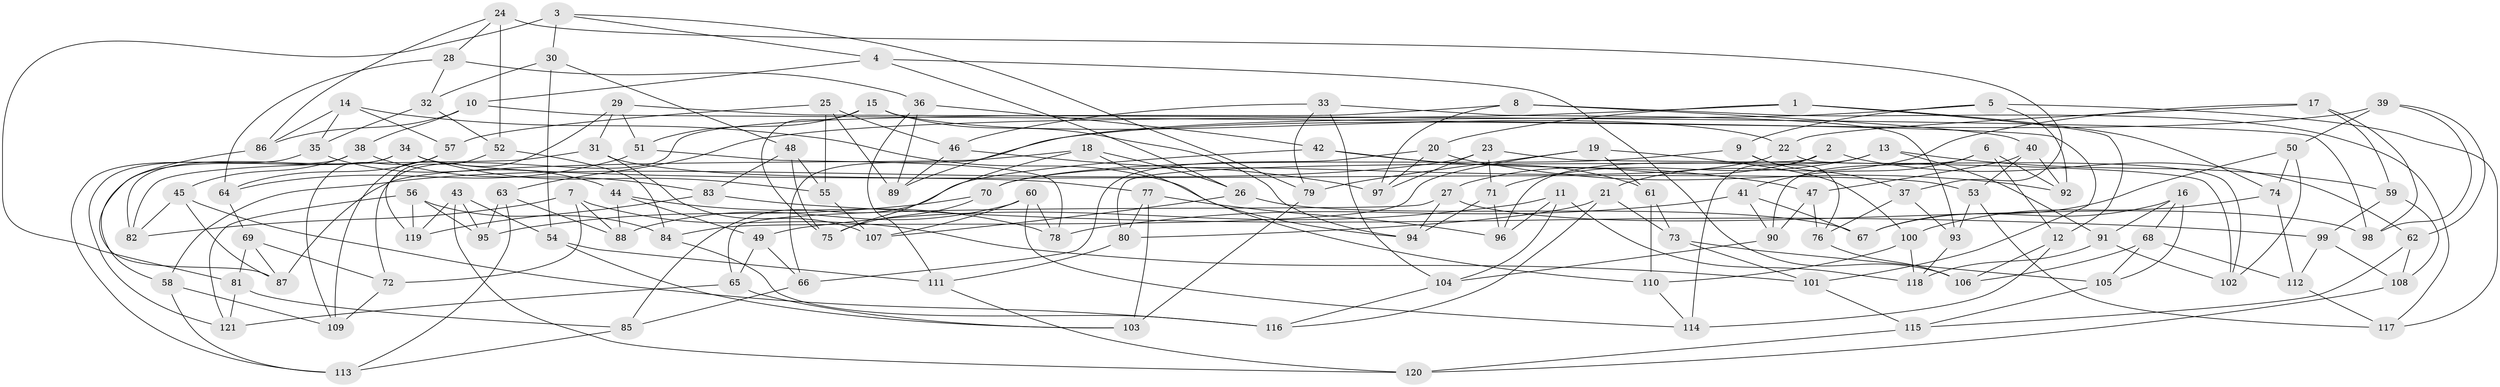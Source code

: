 // coarse degree distribution, {4: 0.5357142857142857, 6: 0.36904761904761907, 5: 0.07142857142857142, 3: 0.023809523809523808}
// Generated by graph-tools (version 1.1) at 2025/24/03/03/25 07:24:28]
// undirected, 121 vertices, 242 edges
graph export_dot {
graph [start="1"]
  node [color=gray90,style=filled];
  1;
  2;
  3;
  4;
  5;
  6;
  7;
  8;
  9;
  10;
  11;
  12;
  13;
  14;
  15;
  16;
  17;
  18;
  19;
  20;
  21;
  22;
  23;
  24;
  25;
  26;
  27;
  28;
  29;
  30;
  31;
  32;
  33;
  34;
  35;
  36;
  37;
  38;
  39;
  40;
  41;
  42;
  43;
  44;
  45;
  46;
  47;
  48;
  49;
  50;
  51;
  52;
  53;
  54;
  55;
  56;
  57;
  58;
  59;
  60;
  61;
  62;
  63;
  64;
  65;
  66;
  67;
  68;
  69;
  70;
  71;
  72;
  73;
  74;
  75;
  76;
  77;
  78;
  79;
  80;
  81;
  82;
  83;
  84;
  85;
  86;
  87;
  88;
  89;
  90;
  91;
  92;
  93;
  94;
  95;
  96;
  97;
  98;
  99;
  100;
  101;
  102;
  103;
  104;
  105;
  106;
  107;
  108;
  109;
  110;
  111;
  112;
  113;
  114;
  115;
  116;
  117;
  118;
  119;
  120;
  121;
  1 -- 12;
  1 -- 74;
  1 -- 20;
  1 -- 63;
  2 -- 27;
  2 -- 114;
  2 -- 80;
  2 -- 62;
  3 -- 79;
  3 -- 30;
  3 -- 81;
  3 -- 4;
  4 -- 26;
  4 -- 106;
  4 -- 10;
  5 -- 89;
  5 -- 117;
  5 -- 9;
  5 -- 92;
  6 -- 12;
  6 -- 90;
  6 -- 92;
  6 -- 41;
  7 -- 72;
  7 -- 101;
  7 -- 82;
  7 -- 88;
  8 -- 72;
  8 -- 40;
  8 -- 97;
  8 -- 117;
  9 -- 76;
  9 -- 70;
  9 -- 37;
  10 -- 101;
  10 -- 38;
  10 -- 86;
  11 -- 118;
  11 -- 49;
  11 -- 104;
  11 -- 96;
  12 -- 106;
  12 -- 114;
  13 -- 96;
  13 -- 71;
  13 -- 91;
  13 -- 59;
  14 -- 35;
  14 -- 86;
  14 -- 57;
  14 -- 94;
  15 -- 22;
  15 -- 51;
  15 -- 75;
  15 -- 94;
  16 -- 68;
  16 -- 67;
  16 -- 105;
  16 -- 91;
  17 -- 22;
  17 -- 59;
  17 -- 21;
  17 -- 98;
  18 -- 75;
  18 -- 110;
  18 -- 26;
  18 -- 87;
  19 -- 84;
  19 -- 79;
  19 -- 61;
  19 -- 100;
  20 -- 92;
  20 -- 66;
  20 -- 97;
  21 -- 80;
  21 -- 73;
  21 -- 116;
  22 -- 102;
  22 -- 70;
  23 -- 102;
  23 -- 71;
  23 -- 97;
  23 -- 58;
  24 -- 37;
  24 -- 28;
  24 -- 86;
  24 -- 52;
  25 -- 89;
  25 -- 46;
  25 -- 57;
  25 -- 55;
  26 -- 107;
  26 -- 67;
  27 -- 65;
  27 -- 94;
  27 -- 98;
  28 -- 64;
  28 -- 36;
  28 -- 32;
  29 -- 109;
  29 -- 51;
  29 -- 98;
  29 -- 31;
  30 -- 54;
  30 -- 32;
  30 -- 48;
  31 -- 82;
  31 -- 77;
  31 -- 107;
  32 -- 52;
  32 -- 35;
  33 -- 104;
  33 -- 46;
  33 -- 93;
  33 -- 79;
  34 -- 82;
  34 -- 58;
  34 -- 55;
  34 -- 53;
  35 -- 44;
  35 -- 113;
  36 -- 89;
  36 -- 111;
  36 -- 42;
  37 -- 76;
  37 -- 93;
  38 -- 83;
  38 -- 45;
  38 -- 121;
  39 -- 50;
  39 -- 62;
  39 -- 66;
  39 -- 98;
  40 -- 92;
  40 -- 47;
  40 -- 53;
  41 -- 78;
  41 -- 90;
  41 -- 67;
  42 -- 47;
  42 -- 61;
  42 -- 85;
  43 -- 95;
  43 -- 119;
  43 -- 54;
  43 -- 120;
  44 -- 49;
  44 -- 78;
  44 -- 88;
  45 -- 82;
  45 -- 116;
  45 -- 87;
  46 -- 89;
  46 -- 97;
  47 -- 90;
  47 -- 76;
  48 -- 75;
  48 -- 83;
  48 -- 55;
  49 -- 66;
  49 -- 65;
  50 -- 102;
  50 -- 67;
  50 -- 74;
  51 -- 78;
  51 -- 64;
  52 -- 119;
  52 -- 84;
  53 -- 117;
  53 -- 93;
  54 -- 103;
  54 -- 111;
  55 -- 107;
  56 -- 119;
  56 -- 95;
  56 -- 84;
  56 -- 121;
  57 -- 109;
  57 -- 64;
  58 -- 113;
  58 -- 109;
  59 -- 108;
  59 -- 99;
  60 -- 107;
  60 -- 78;
  60 -- 114;
  60 -- 88;
  61 -- 110;
  61 -- 73;
  62 -- 108;
  62 -- 115;
  63 -- 88;
  63 -- 113;
  63 -- 95;
  64 -- 69;
  65 -- 121;
  65 -- 103;
  66 -- 85;
  68 -- 112;
  68 -- 105;
  68 -- 106;
  69 -- 81;
  69 -- 72;
  69 -- 87;
  70 -- 75;
  70 -- 95;
  71 -- 96;
  71 -- 94;
  72 -- 109;
  73 -- 101;
  73 -- 105;
  74 -- 100;
  74 -- 112;
  76 -- 106;
  77 -- 80;
  77 -- 103;
  77 -- 96;
  79 -- 103;
  80 -- 111;
  81 -- 85;
  81 -- 121;
  83 -- 119;
  83 -- 99;
  84 -- 116;
  85 -- 113;
  86 -- 87;
  90 -- 104;
  91 -- 118;
  91 -- 102;
  93 -- 118;
  99 -- 112;
  99 -- 108;
  100 -- 118;
  100 -- 110;
  101 -- 115;
  104 -- 116;
  105 -- 115;
  108 -- 120;
  110 -- 114;
  111 -- 120;
  112 -- 117;
  115 -- 120;
}
